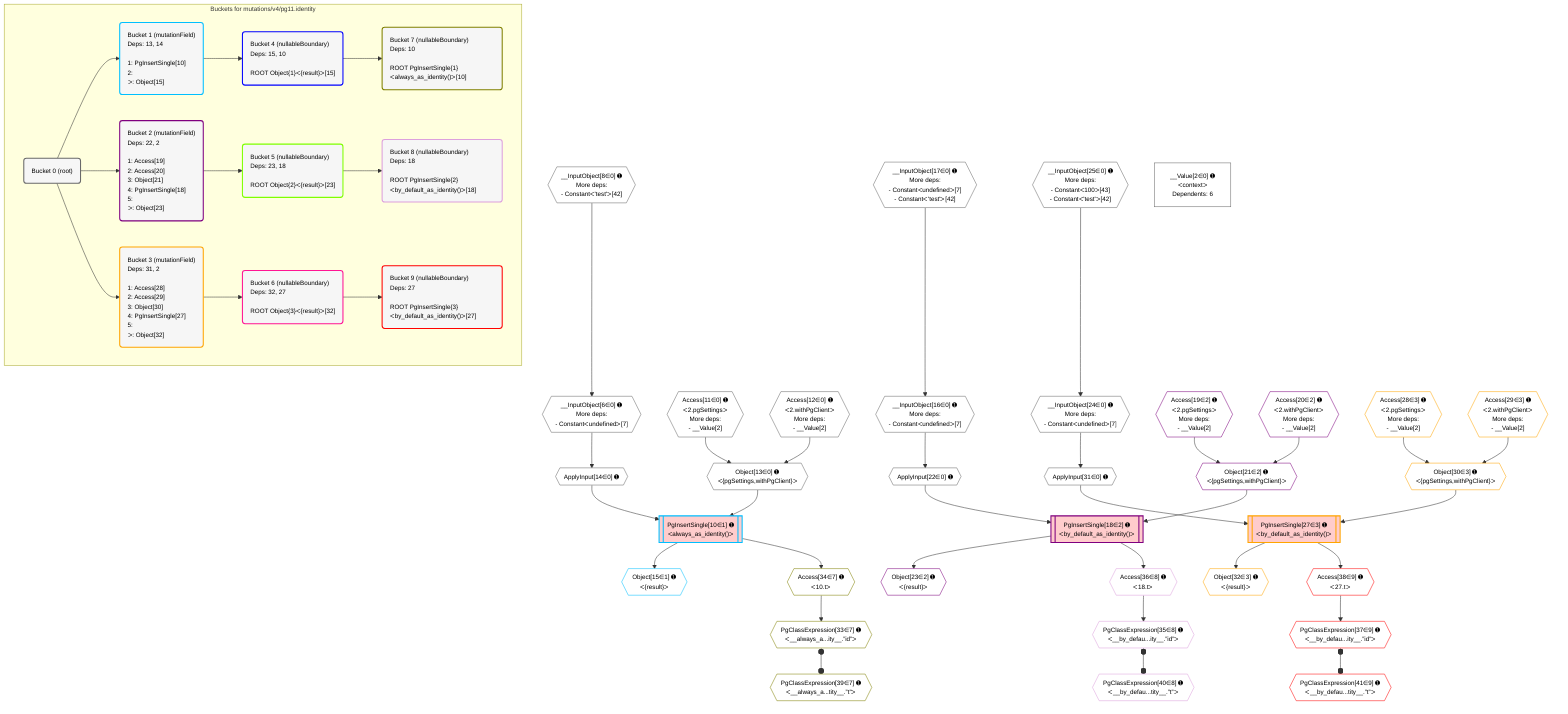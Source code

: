 %%{init: {'themeVariables': { 'fontSize': '12px'}}}%%
graph TD
    classDef path fill:#eee,stroke:#000,color:#000
    classDef plan fill:#fff,stroke-width:1px,color:#000
    classDef itemplan fill:#fff,stroke-width:2px,color:#000
    classDef unbatchedplan fill:#dff,stroke-width:1px,color:#000
    classDef sideeffectplan fill:#fcc,stroke-width:2px,color:#000
    classDef bucket fill:#f6f6f6,color:#000,stroke-width:2px,text-align:left

    subgraph "Buckets for mutations/v4/pg11.identity"
    Bucket0("Bucket 0 (root)"):::bucket
    Bucket1("Bucket 1 (mutationField)<br />Deps: 13, 14<br /><br />1: PgInsertSingle[10]<br />2: <br />ᐳ: Object[15]"):::bucket
    Bucket2("Bucket 2 (mutationField)<br />Deps: 22, 2<br /><br />1: Access[19]<br />2: Access[20]<br />3: Object[21]<br />4: PgInsertSingle[18]<br />5: <br />ᐳ: Object[23]"):::bucket
    Bucket3("Bucket 3 (mutationField)<br />Deps: 31, 2<br /><br />1: Access[28]<br />2: Access[29]<br />3: Object[30]<br />4: PgInsertSingle[27]<br />5: <br />ᐳ: Object[32]"):::bucket
    Bucket4("Bucket 4 (nullableBoundary)<br />Deps: 15, 10<br /><br />ROOT Object{1}ᐸ{result}ᐳ[15]"):::bucket
    Bucket5("Bucket 5 (nullableBoundary)<br />Deps: 23, 18<br /><br />ROOT Object{2}ᐸ{result}ᐳ[23]"):::bucket
    Bucket6("Bucket 6 (nullableBoundary)<br />Deps: 32, 27<br /><br />ROOT Object{3}ᐸ{result}ᐳ[32]"):::bucket
    Bucket7("Bucket 7 (nullableBoundary)<br />Deps: 10<br /><br />ROOT PgInsertSingle{1}ᐸalways_as_identity()ᐳ[10]"):::bucket
    Bucket8("Bucket 8 (nullableBoundary)<br />Deps: 18<br /><br />ROOT PgInsertSingle{2}ᐸby_default_as_identity()ᐳ[18]"):::bucket
    Bucket9("Bucket 9 (nullableBoundary)<br />Deps: 27<br /><br />ROOT PgInsertSingle{3}ᐸby_default_as_identity()ᐳ[27]"):::bucket
    end
    Bucket0 --> Bucket1 & Bucket2 & Bucket3
    Bucket1 --> Bucket4
    Bucket2 --> Bucket5
    Bucket3 --> Bucket6
    Bucket4 --> Bucket7
    Bucket5 --> Bucket8
    Bucket6 --> Bucket9

    %% plan dependencies
    __InputObject6{{"__InputObject[6∈0] ➊<br />More deps:<br />- Constantᐸundefinedᐳ[7]"}}:::plan
    __InputObject8{{"__InputObject[8∈0] ➊<br />More deps:<br />- Constantᐸ'test'ᐳ[42]"}}:::plan
    __InputObject8 --> __InputObject6
    Object13{{"Object[13∈0] ➊<br />ᐸ{pgSettings,withPgClient}ᐳ"}}:::plan
    Access11{{"Access[11∈0] ➊<br />ᐸ2.pgSettingsᐳ<br />More deps:<br />- __Value[2]"}}:::plan
    Access12{{"Access[12∈0] ➊<br />ᐸ2.withPgClientᐳ<br />More deps:<br />- __Value[2]"}}:::plan
    Access11 & Access12 --> Object13
    __InputObject16{{"__InputObject[16∈0] ➊<br />More deps:<br />- Constantᐸundefinedᐳ[7]"}}:::plan
    __InputObject17{{"__InputObject[17∈0] ➊<br />More deps:<br />- Constantᐸundefinedᐳ[7]<br />- Constantᐸ'test'ᐳ[42]"}}:::plan
    __InputObject17 --> __InputObject16
    __InputObject24{{"__InputObject[24∈0] ➊<br />More deps:<br />- Constantᐸundefinedᐳ[7]"}}:::plan
    __InputObject25{{"__InputObject[25∈0] ➊<br />More deps:<br />- Constantᐸ100ᐳ[43]<br />- Constantᐸ'test'ᐳ[42]"}}:::plan
    __InputObject25 --> __InputObject24
    ApplyInput14{{"ApplyInput[14∈0] ➊"}}:::plan
    __InputObject6 --> ApplyInput14
    ApplyInput22{{"ApplyInput[22∈0] ➊"}}:::plan
    __InputObject16 --> ApplyInput22
    ApplyInput31{{"ApplyInput[31∈0] ➊"}}:::plan
    __InputObject24 --> ApplyInput31
    __Value2["__Value[2∈0] ➊<br />ᐸcontextᐳ<br />Dependents: 6"]:::plan
    PgInsertSingle10[["PgInsertSingle[10∈1] ➊<br />ᐸalways_as_identity()ᐳ"]]:::sideeffectplan
    Object13 & ApplyInput14 --> PgInsertSingle10
    Object15{{"Object[15∈1] ➊<br />ᐸ{result}ᐳ"}}:::plan
    PgInsertSingle10 --> Object15
    PgInsertSingle18[["PgInsertSingle[18∈2] ➊<br />ᐸby_default_as_identity()ᐳ"]]:::sideeffectplan
    Object21{{"Object[21∈2] ➊<br />ᐸ{pgSettings,withPgClient}ᐳ"}}:::plan
    Object21 & ApplyInput22 --> PgInsertSingle18
    Access19{{"Access[19∈2] ➊<br />ᐸ2.pgSettingsᐳ<br />More deps:<br />- __Value[2]"}}:::plan
    Access20{{"Access[20∈2] ➊<br />ᐸ2.withPgClientᐳ<br />More deps:<br />- __Value[2]"}}:::plan
    Access19 & Access20 --> Object21
    Object23{{"Object[23∈2] ➊<br />ᐸ{result}ᐳ"}}:::plan
    PgInsertSingle18 --> Object23
    PgInsertSingle27[["PgInsertSingle[27∈3] ➊<br />ᐸby_default_as_identity()ᐳ"]]:::sideeffectplan
    Object30{{"Object[30∈3] ➊<br />ᐸ{pgSettings,withPgClient}ᐳ"}}:::plan
    Object30 & ApplyInput31 --> PgInsertSingle27
    Access28{{"Access[28∈3] ➊<br />ᐸ2.pgSettingsᐳ<br />More deps:<br />- __Value[2]"}}:::plan
    Access29{{"Access[29∈3] ➊<br />ᐸ2.withPgClientᐳ<br />More deps:<br />- __Value[2]"}}:::plan
    Access28 & Access29 --> Object30
    Object32{{"Object[32∈3] ➊<br />ᐸ{result}ᐳ"}}:::plan
    PgInsertSingle27 --> Object32
    PgClassExpression33{{"PgClassExpression[33∈7] ➊<br />ᐸ__always_a...ity__.”id”ᐳ"}}:::plan
    Access34{{"Access[34∈7] ➊<br />ᐸ10.tᐳ"}}:::plan
    Access34 --> PgClassExpression33
    PgInsertSingle10 --> Access34
    PgClassExpression39{{"PgClassExpression[39∈7] ➊<br />ᐸ__always_a...tity__.”t”ᐳ"}}:::plan
    PgClassExpression33 o--o PgClassExpression39
    PgClassExpression35{{"PgClassExpression[35∈8] ➊<br />ᐸ__by_defau...ity__.”id”ᐳ"}}:::plan
    Access36{{"Access[36∈8] ➊<br />ᐸ18.tᐳ"}}:::plan
    Access36 --> PgClassExpression35
    PgInsertSingle18 --> Access36
    PgClassExpression40{{"PgClassExpression[40∈8] ➊<br />ᐸ__by_defau...tity__.”t”ᐳ"}}:::plan
    PgClassExpression35 o--o PgClassExpression40
    PgClassExpression37{{"PgClassExpression[37∈9] ➊<br />ᐸ__by_defau...ity__.”id”ᐳ"}}:::plan
    Access38{{"Access[38∈9] ➊<br />ᐸ27.tᐳ"}}:::plan
    Access38 --> PgClassExpression37
    PgInsertSingle27 --> Access38
    PgClassExpression41{{"PgClassExpression[41∈9] ➊<br />ᐸ__by_defau...tity__.”t”ᐳ"}}:::plan
    PgClassExpression37 o--o PgClassExpression41

    %% define steps
    classDef bucket0 stroke:#696969
    class Bucket0,__Value2,__InputObject6,__InputObject8,Access11,Access12,Object13,ApplyInput14,__InputObject16,__InputObject17,ApplyInput22,__InputObject24,__InputObject25,ApplyInput31 bucket0
    classDef bucket1 stroke:#00bfff
    class Bucket1,PgInsertSingle10,Object15 bucket1
    classDef bucket2 stroke:#7f007f
    class Bucket2,PgInsertSingle18,Access19,Access20,Object21,Object23 bucket2
    classDef bucket3 stroke:#ffa500
    class Bucket3,PgInsertSingle27,Access28,Access29,Object30,Object32 bucket3
    classDef bucket4 stroke:#0000ff
    class Bucket4 bucket4
    classDef bucket5 stroke:#7fff00
    class Bucket5 bucket5
    classDef bucket6 stroke:#ff1493
    class Bucket6 bucket6
    classDef bucket7 stroke:#808000
    class Bucket7,PgClassExpression33,Access34,PgClassExpression39 bucket7
    classDef bucket8 stroke:#dda0dd
    class Bucket8,PgClassExpression35,Access36,PgClassExpression40 bucket8
    classDef bucket9 stroke:#ff0000
    class Bucket9,PgClassExpression37,Access38,PgClassExpression41 bucket9